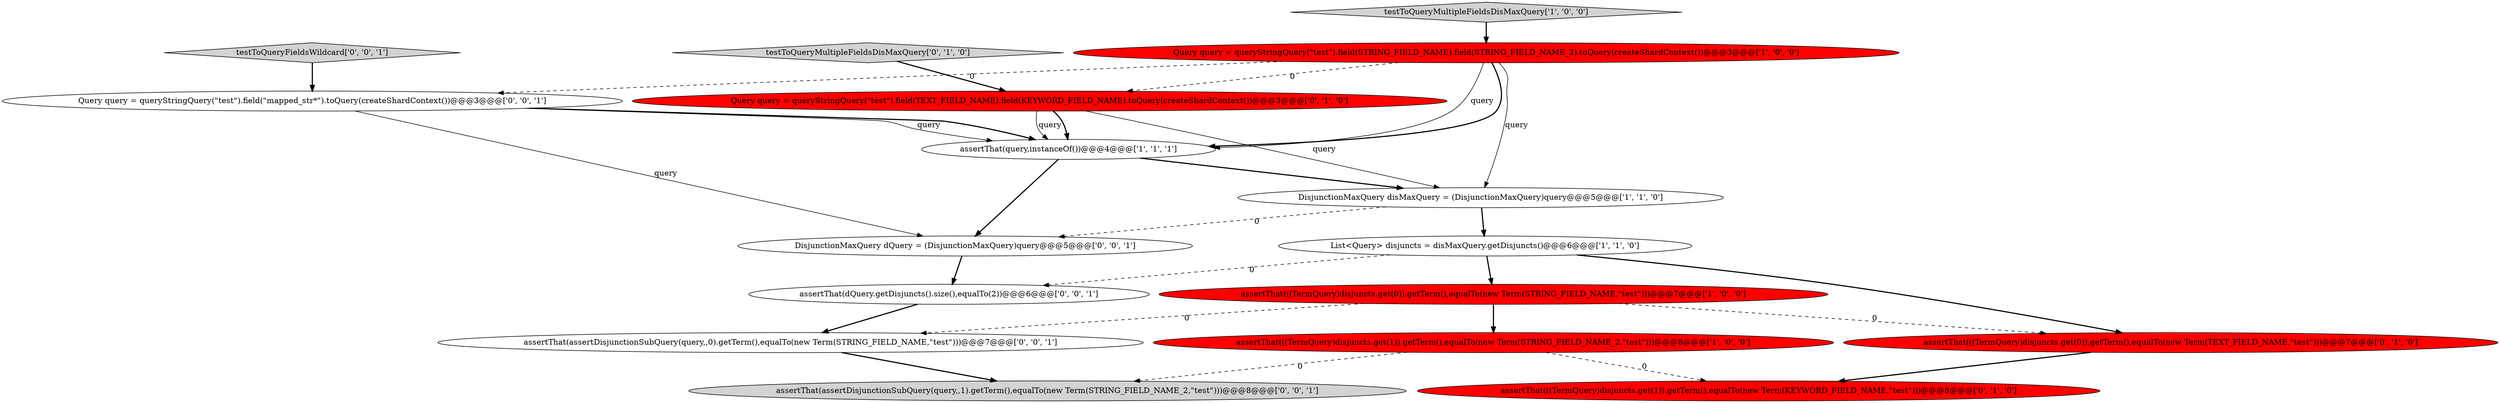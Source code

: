digraph {
4 [style = filled, label = "testToQueryMultipleFieldsDisMaxQuery['1', '0', '0']", fillcolor = lightgray, shape = diamond image = "AAA0AAABBB1BBB"];
16 [style = filled, label = "testToQueryFieldsWildcard['0', '0', '1']", fillcolor = lightgray, shape = diamond image = "AAA0AAABBB3BBB"];
2 [style = filled, label = "Query query = queryStringQuery(\"test\").field(STRING_FIELD_NAME).field(STRING_FIELD_NAME_2).toQuery(createShardContext())@@@3@@@['1', '0', '0']", fillcolor = red, shape = ellipse image = "AAA1AAABBB1BBB"];
12 [style = filled, label = "assertThat(assertDisjunctionSubQuery(query,,0).getTerm(),equalTo(new Term(STRING_FIELD_NAME,\"test\")))@@@7@@@['0', '0', '1']", fillcolor = white, shape = ellipse image = "AAA0AAABBB3BBB"];
7 [style = filled, label = "assertThat(((TermQuery)disjuncts.get(0)).getTerm(),equalTo(new Term(TEXT_FIELD_NAME,\"test\")))@@@7@@@['0', '1', '0']", fillcolor = red, shape = ellipse image = "AAA1AAABBB2BBB"];
5 [style = filled, label = "assertThat(query,instanceOf())@@@4@@@['1', '1', '1']", fillcolor = white, shape = ellipse image = "AAA0AAABBB1BBB"];
11 [style = filled, label = "Query query = queryStringQuery(\"test\").field(\"mapped_str*\").toQuery(createShardContext())@@@3@@@['0', '0', '1']", fillcolor = white, shape = ellipse image = "AAA0AAABBB3BBB"];
3 [style = filled, label = "assertThat(((TermQuery)disjuncts.get(0)).getTerm(),equalTo(new Term(STRING_FIELD_NAME,\"test\")))@@@7@@@['1', '0', '0']", fillcolor = red, shape = ellipse image = "AAA1AAABBB1BBB"];
8 [style = filled, label = "testToQueryMultipleFieldsDisMaxQuery['0', '1', '0']", fillcolor = lightgray, shape = diamond image = "AAA0AAABBB2BBB"];
6 [style = filled, label = "assertThat(((TermQuery)disjuncts.get(1)).getTerm(),equalTo(new Term(STRING_FIELD_NAME_2,\"test\")))@@@8@@@['1', '0', '0']", fillcolor = red, shape = ellipse image = "AAA1AAABBB1BBB"];
1 [style = filled, label = "List<Query> disjuncts = disMaxQuery.getDisjuncts()@@@6@@@['1', '1', '0']", fillcolor = white, shape = ellipse image = "AAA0AAABBB1BBB"];
9 [style = filled, label = "assertThat(((TermQuery)disjuncts.get(1)).getTerm(),equalTo(new Term(KEYWORD_FIELD_NAME,\"test\")))@@@8@@@['0', '1', '0']", fillcolor = red, shape = ellipse image = "AAA1AAABBB2BBB"];
15 [style = filled, label = "DisjunctionMaxQuery dQuery = (DisjunctionMaxQuery)query@@@5@@@['0', '0', '1']", fillcolor = white, shape = ellipse image = "AAA0AAABBB3BBB"];
0 [style = filled, label = "DisjunctionMaxQuery disMaxQuery = (DisjunctionMaxQuery)query@@@5@@@['1', '1', '0']", fillcolor = white, shape = ellipse image = "AAA0AAABBB1BBB"];
14 [style = filled, label = "assertThat(assertDisjunctionSubQuery(query,,1).getTerm(),equalTo(new Term(STRING_FIELD_NAME_2,\"test\")))@@@8@@@['0', '0', '1']", fillcolor = lightgray, shape = ellipse image = "AAA0AAABBB3BBB"];
10 [style = filled, label = "Query query = queryStringQuery(\"test\").field(TEXT_FIELD_NAME).field(KEYWORD_FIELD_NAME).toQuery(createShardContext())@@@3@@@['0', '1', '0']", fillcolor = red, shape = ellipse image = "AAA1AAABBB2BBB"];
13 [style = filled, label = "assertThat(dQuery.getDisjuncts().size(),equalTo(2))@@@6@@@['0', '0', '1']", fillcolor = white, shape = ellipse image = "AAA0AAABBB3BBB"];
8->10 [style = bold, label=""];
15->13 [style = bold, label=""];
16->11 [style = bold, label=""];
10->5 [style = solid, label="query"];
3->7 [style = dashed, label="0"];
2->0 [style = solid, label="query"];
6->9 [style = dashed, label="0"];
1->3 [style = bold, label=""];
0->15 [style = dashed, label="0"];
5->15 [style = bold, label=""];
3->6 [style = bold, label=""];
10->0 [style = solid, label="query"];
4->2 [style = bold, label=""];
2->5 [style = solid, label="query"];
6->14 [style = dashed, label="0"];
1->7 [style = bold, label=""];
2->10 [style = dashed, label="0"];
1->13 [style = dashed, label="0"];
7->9 [style = bold, label=""];
11->15 [style = solid, label="query"];
11->5 [style = bold, label=""];
13->12 [style = bold, label=""];
10->5 [style = bold, label=""];
3->12 [style = dashed, label="0"];
5->0 [style = bold, label=""];
0->1 [style = bold, label=""];
12->14 [style = bold, label=""];
11->5 [style = solid, label="query"];
2->11 [style = dashed, label="0"];
2->5 [style = bold, label=""];
}
